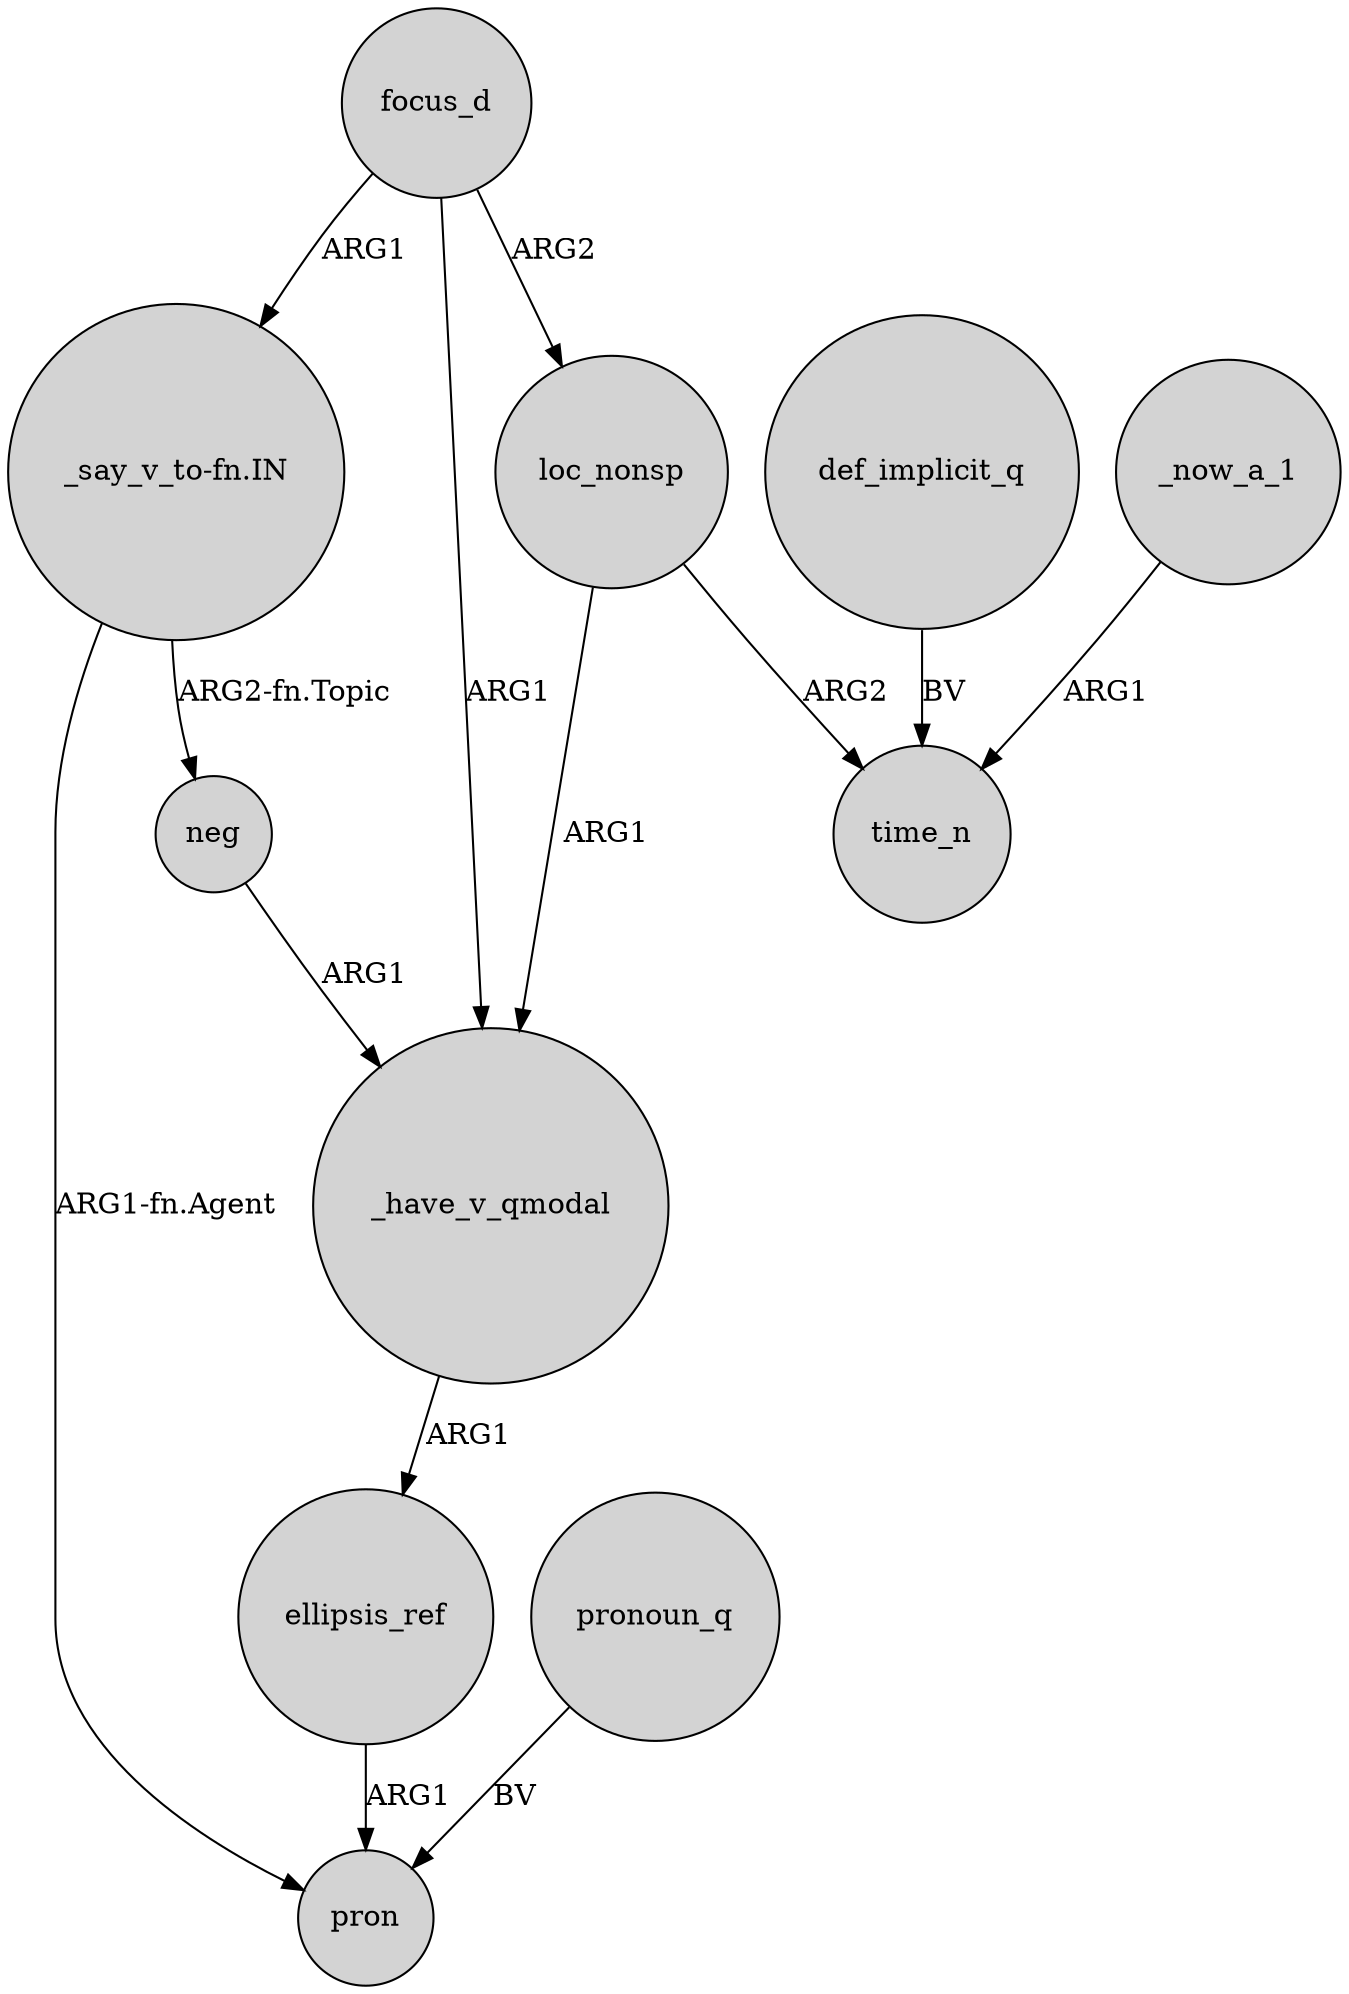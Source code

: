 digraph {
	node [shape=circle style=filled]
	ellipsis_ref -> pron [label=ARG1]
	focus_d -> loc_nonsp [label=ARG2]
	focus_d -> _have_v_qmodal [label=ARG1]
	"_say_v_to-fn.IN" -> neg [label="ARG2-fn.Topic"]
	def_implicit_q -> time_n [label=BV]
	_now_a_1 -> time_n [label=ARG1]
	loc_nonsp -> time_n [label=ARG2]
	loc_nonsp -> _have_v_qmodal [label=ARG1]
	_have_v_qmodal -> ellipsis_ref [label=ARG1]
	focus_d -> "_say_v_to-fn.IN" [label=ARG1]
	neg -> _have_v_qmodal [label=ARG1]
	"_say_v_to-fn.IN" -> pron [label="ARG1-fn.Agent"]
	pronoun_q -> pron [label=BV]
}
